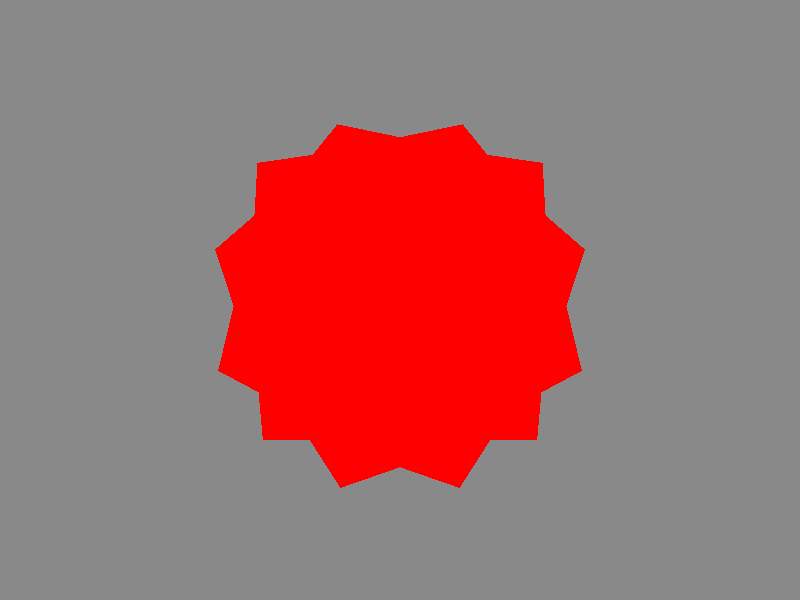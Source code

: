 #version 3.6;
#include "colors.inc"

global_settings { assumed_gamma 1.0 }

background   { color rgb <0.25, 0.25, 0.25> }

camera {
    location  <0.0, 0.5, -4.0>
    direction 1.5*z
    right     x*image_width/image_height
    look_at   <0.0, 0.0, 0.0>
}
 
light_source {
    <0, 0, 0>
    color rgb <1, 1, 1>
    translate <-5, 5, -5>
}

light_source {
    <0, 0, 0>
    color rgb <0.25, 0.25, 0.25>
    translate <6, -6, -6>
}


#declare a = 0;

#while (a < 360)
    box {
        <-0.5, -0.5, -0.5>
 		<0.5, 0.5, 0.5>
        texture { pigment { color Red }
                  finish  { specular 0.6 }
                  normal  { agate 0.25 scale 1/2 }
        }
 		rotate a
    }
 	#declare a = a + 45;
#end
